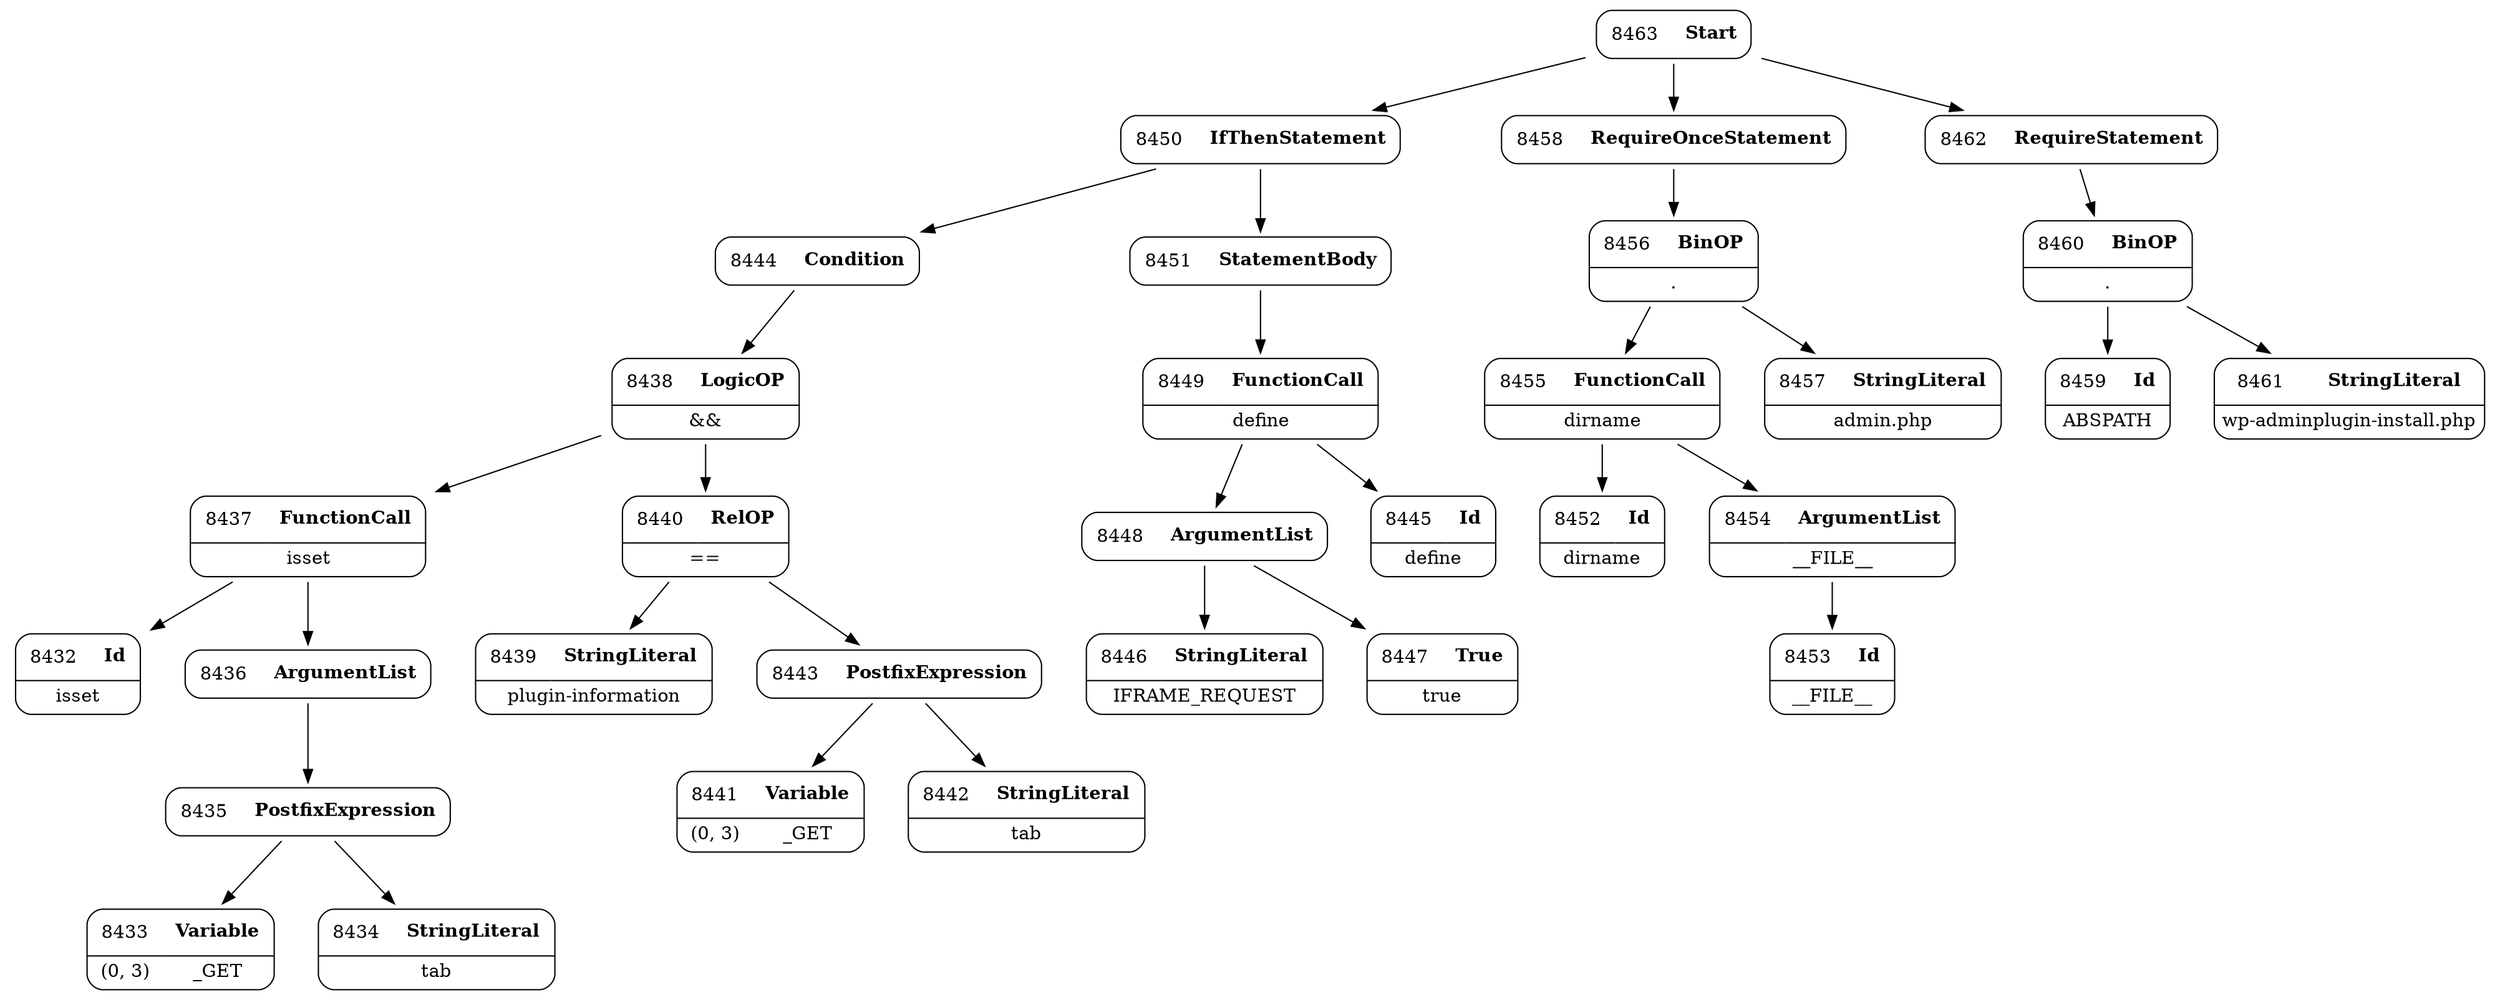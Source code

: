 digraph ast {
node [shape=none];
8448 [label=<<TABLE border='1' cellspacing='0' cellpadding='10' style='rounded' ><TR><TD border='0'>8448</TD><TD border='0'><B>ArgumentList</B></TD></TR></TABLE>>];
8448 -> 8446 [weight=2];
8448 -> 8447 [weight=2];
8449 [label=<<TABLE border='1' cellspacing='0' cellpadding='10' style='rounded' ><TR><TD border='0'>8449</TD><TD border='0'><B>FunctionCall</B></TD></TR><HR/><TR><TD border='0' cellpadding='5' colspan='2'>define</TD></TR></TABLE>>];
8449 -> 8445 [weight=2];
8449 -> 8448 [weight=2];
8450 [label=<<TABLE border='1' cellspacing='0' cellpadding='10' style='rounded' ><TR><TD border='0'>8450</TD><TD border='0'><B>IfThenStatement</B></TD></TR></TABLE>>];
8450 -> 8444 [weight=2];
8450 -> 8451 [weight=2];
8451 [label=<<TABLE border='1' cellspacing='0' cellpadding='10' style='rounded' ><TR><TD border='0'>8451</TD><TD border='0'><B>StatementBody</B></TD></TR></TABLE>>];
8451 -> 8449 [weight=2];
8452 [label=<<TABLE border='1' cellspacing='0' cellpadding='10' style='rounded' ><TR><TD border='0'>8452</TD><TD border='0'><B>Id</B></TD></TR><HR/><TR><TD border='0' cellpadding='5' colspan='2'>dirname</TD></TR></TABLE>>];
8453 [label=<<TABLE border='1' cellspacing='0' cellpadding='10' style='rounded' ><TR><TD border='0'>8453</TD><TD border='0'><B>Id</B></TD></TR><HR/><TR><TD border='0' cellpadding='5' colspan='2'>__FILE__</TD></TR></TABLE>>];
8454 [label=<<TABLE border='1' cellspacing='0' cellpadding='10' style='rounded' ><TR><TD border='0'>8454</TD><TD border='0'><B>ArgumentList</B></TD></TR><HR/><TR><TD border='0' cellpadding='5' colspan='2'>__FILE__</TD></TR></TABLE>>];
8454 -> 8453 [weight=2];
8455 [label=<<TABLE border='1' cellspacing='0' cellpadding='10' style='rounded' ><TR><TD border='0'>8455</TD><TD border='0'><B>FunctionCall</B></TD></TR><HR/><TR><TD border='0' cellpadding='5' colspan='2'>dirname</TD></TR></TABLE>>];
8455 -> 8452 [weight=2];
8455 -> 8454 [weight=2];
8456 [label=<<TABLE border='1' cellspacing='0' cellpadding='10' style='rounded' ><TR><TD border='0'>8456</TD><TD border='0'><B>BinOP</B></TD></TR><HR/><TR><TD border='0' cellpadding='5' colspan='2'>.</TD></TR></TABLE>>];
8456 -> 8455 [weight=2];
8456 -> 8457 [weight=2];
8457 [label=<<TABLE border='1' cellspacing='0' cellpadding='10' style='rounded' ><TR><TD border='0'>8457</TD><TD border='0'><B>StringLiteral</B></TD></TR><HR/><TR><TD border='0' cellpadding='5' colspan='2'>admin.php</TD></TR></TABLE>>];
8458 [label=<<TABLE border='1' cellspacing='0' cellpadding='10' style='rounded' ><TR><TD border='0'>8458</TD><TD border='0'><B>RequireOnceStatement</B></TD></TR></TABLE>>];
8458 -> 8456 [weight=2];
8459 [label=<<TABLE border='1' cellspacing='0' cellpadding='10' style='rounded' ><TR><TD border='0'>8459</TD><TD border='0'><B>Id</B></TD></TR><HR/><TR><TD border='0' cellpadding='5' colspan='2'>ABSPATH</TD></TR></TABLE>>];
8460 [label=<<TABLE border='1' cellspacing='0' cellpadding='10' style='rounded' ><TR><TD border='0'>8460</TD><TD border='0'><B>BinOP</B></TD></TR><HR/><TR><TD border='0' cellpadding='5' colspan='2'>.</TD></TR></TABLE>>];
8460 -> 8459 [weight=2];
8460 -> 8461 [weight=2];
8461 [label=<<TABLE border='1' cellspacing='0' cellpadding='10' style='rounded' ><TR><TD border='0'>8461</TD><TD border='0'><B>StringLiteral</B></TD></TR><HR/><TR><TD border='0' cellpadding='5' colspan='2'>wp-adminplugin-install.php</TD></TR></TABLE>>];
8462 [label=<<TABLE border='1' cellspacing='0' cellpadding='10' style='rounded' ><TR><TD border='0'>8462</TD><TD border='0'><B>RequireStatement</B></TD></TR></TABLE>>];
8462 -> 8460 [weight=2];
8463 [label=<<TABLE border='1' cellspacing='0' cellpadding='10' style='rounded' ><TR><TD border='0'>8463</TD><TD border='0'><B>Start</B></TD></TR></TABLE>>];
8463 -> 8450 [weight=2];
8463 -> 8458 [weight=2];
8463 -> 8462 [weight=2];
8432 [label=<<TABLE border='1' cellspacing='0' cellpadding='10' style='rounded' ><TR><TD border='0'>8432</TD><TD border='0'><B>Id</B></TD></TR><HR/><TR><TD border='0' cellpadding='5' colspan='2'>isset</TD></TR></TABLE>>];
8433 [label=<<TABLE border='1' cellspacing='0' cellpadding='10' style='rounded' ><TR><TD border='0'>8433</TD><TD border='0'><B>Variable</B></TD></TR><HR/><TR><TD border='0' cellpadding='5'>(0, 3)</TD><TD border='0' cellpadding='5'>_GET</TD></TR></TABLE>>];
8434 [label=<<TABLE border='1' cellspacing='0' cellpadding='10' style='rounded' ><TR><TD border='0'>8434</TD><TD border='0'><B>StringLiteral</B></TD></TR><HR/><TR><TD border='0' cellpadding='5' colspan='2'>tab</TD></TR></TABLE>>];
8435 [label=<<TABLE border='1' cellspacing='0' cellpadding='10' style='rounded' ><TR><TD border='0'>8435</TD><TD border='0'><B>PostfixExpression</B></TD></TR></TABLE>>];
8435 -> 8433 [weight=2];
8435 -> 8434 [weight=2];
8436 [label=<<TABLE border='1' cellspacing='0' cellpadding='10' style='rounded' ><TR><TD border='0'>8436</TD><TD border='0'><B>ArgumentList</B></TD></TR></TABLE>>];
8436 -> 8435 [weight=2];
8437 [label=<<TABLE border='1' cellspacing='0' cellpadding='10' style='rounded' ><TR><TD border='0'>8437</TD><TD border='0'><B>FunctionCall</B></TD></TR><HR/><TR><TD border='0' cellpadding='5' colspan='2'>isset</TD></TR></TABLE>>];
8437 -> 8432 [weight=2];
8437 -> 8436 [weight=2];
8438 [label=<<TABLE border='1' cellspacing='0' cellpadding='10' style='rounded' ><TR><TD border='0'>8438</TD><TD border='0'><B>LogicOP</B></TD></TR><HR/><TR><TD border='0' cellpadding='5' colspan='2'>&amp;&amp;</TD></TR></TABLE>>];
8438 -> 8437 [weight=2];
8438 -> 8440 [weight=2];
8439 [label=<<TABLE border='1' cellspacing='0' cellpadding='10' style='rounded' ><TR><TD border='0'>8439</TD><TD border='0'><B>StringLiteral</B></TD></TR><HR/><TR><TD border='0' cellpadding='5' colspan='2'>plugin-information</TD></TR></TABLE>>];
8440 [label=<<TABLE border='1' cellspacing='0' cellpadding='10' style='rounded' ><TR><TD border='0'>8440</TD><TD border='0'><B>RelOP</B></TD></TR><HR/><TR><TD border='0' cellpadding='5' colspan='2'>==</TD></TR></TABLE>>];
8440 -> 8439 [weight=2];
8440 -> 8443 [weight=2];
8441 [label=<<TABLE border='1' cellspacing='0' cellpadding='10' style='rounded' ><TR><TD border='0'>8441</TD><TD border='0'><B>Variable</B></TD></TR><HR/><TR><TD border='0' cellpadding='5'>(0, 3)</TD><TD border='0' cellpadding='5'>_GET</TD></TR></TABLE>>];
8442 [label=<<TABLE border='1' cellspacing='0' cellpadding='10' style='rounded' ><TR><TD border='0'>8442</TD><TD border='0'><B>StringLiteral</B></TD></TR><HR/><TR><TD border='0' cellpadding='5' colspan='2'>tab</TD></TR></TABLE>>];
8443 [label=<<TABLE border='1' cellspacing='0' cellpadding='10' style='rounded' ><TR><TD border='0'>8443</TD><TD border='0'><B>PostfixExpression</B></TD></TR></TABLE>>];
8443 -> 8441 [weight=2];
8443 -> 8442 [weight=2];
8444 [label=<<TABLE border='1' cellspacing='0' cellpadding='10' style='rounded' ><TR><TD border='0'>8444</TD><TD border='0'><B>Condition</B></TD></TR></TABLE>>];
8444 -> 8438 [weight=2];
8445 [label=<<TABLE border='1' cellspacing='0' cellpadding='10' style='rounded' ><TR><TD border='0'>8445</TD><TD border='0'><B>Id</B></TD></TR><HR/><TR><TD border='0' cellpadding='5' colspan='2'>define</TD></TR></TABLE>>];
8446 [label=<<TABLE border='1' cellspacing='0' cellpadding='10' style='rounded' ><TR><TD border='0'>8446</TD><TD border='0'><B>StringLiteral</B></TD></TR><HR/><TR><TD border='0' cellpadding='5' colspan='2'>IFRAME_REQUEST</TD></TR></TABLE>>];
8447 [label=<<TABLE border='1' cellspacing='0' cellpadding='10' style='rounded' ><TR><TD border='0'>8447</TD><TD border='0'><B>True</B></TD></TR><HR/><TR><TD border='0' cellpadding='5' colspan='2'>true</TD></TR></TABLE>>];
}
